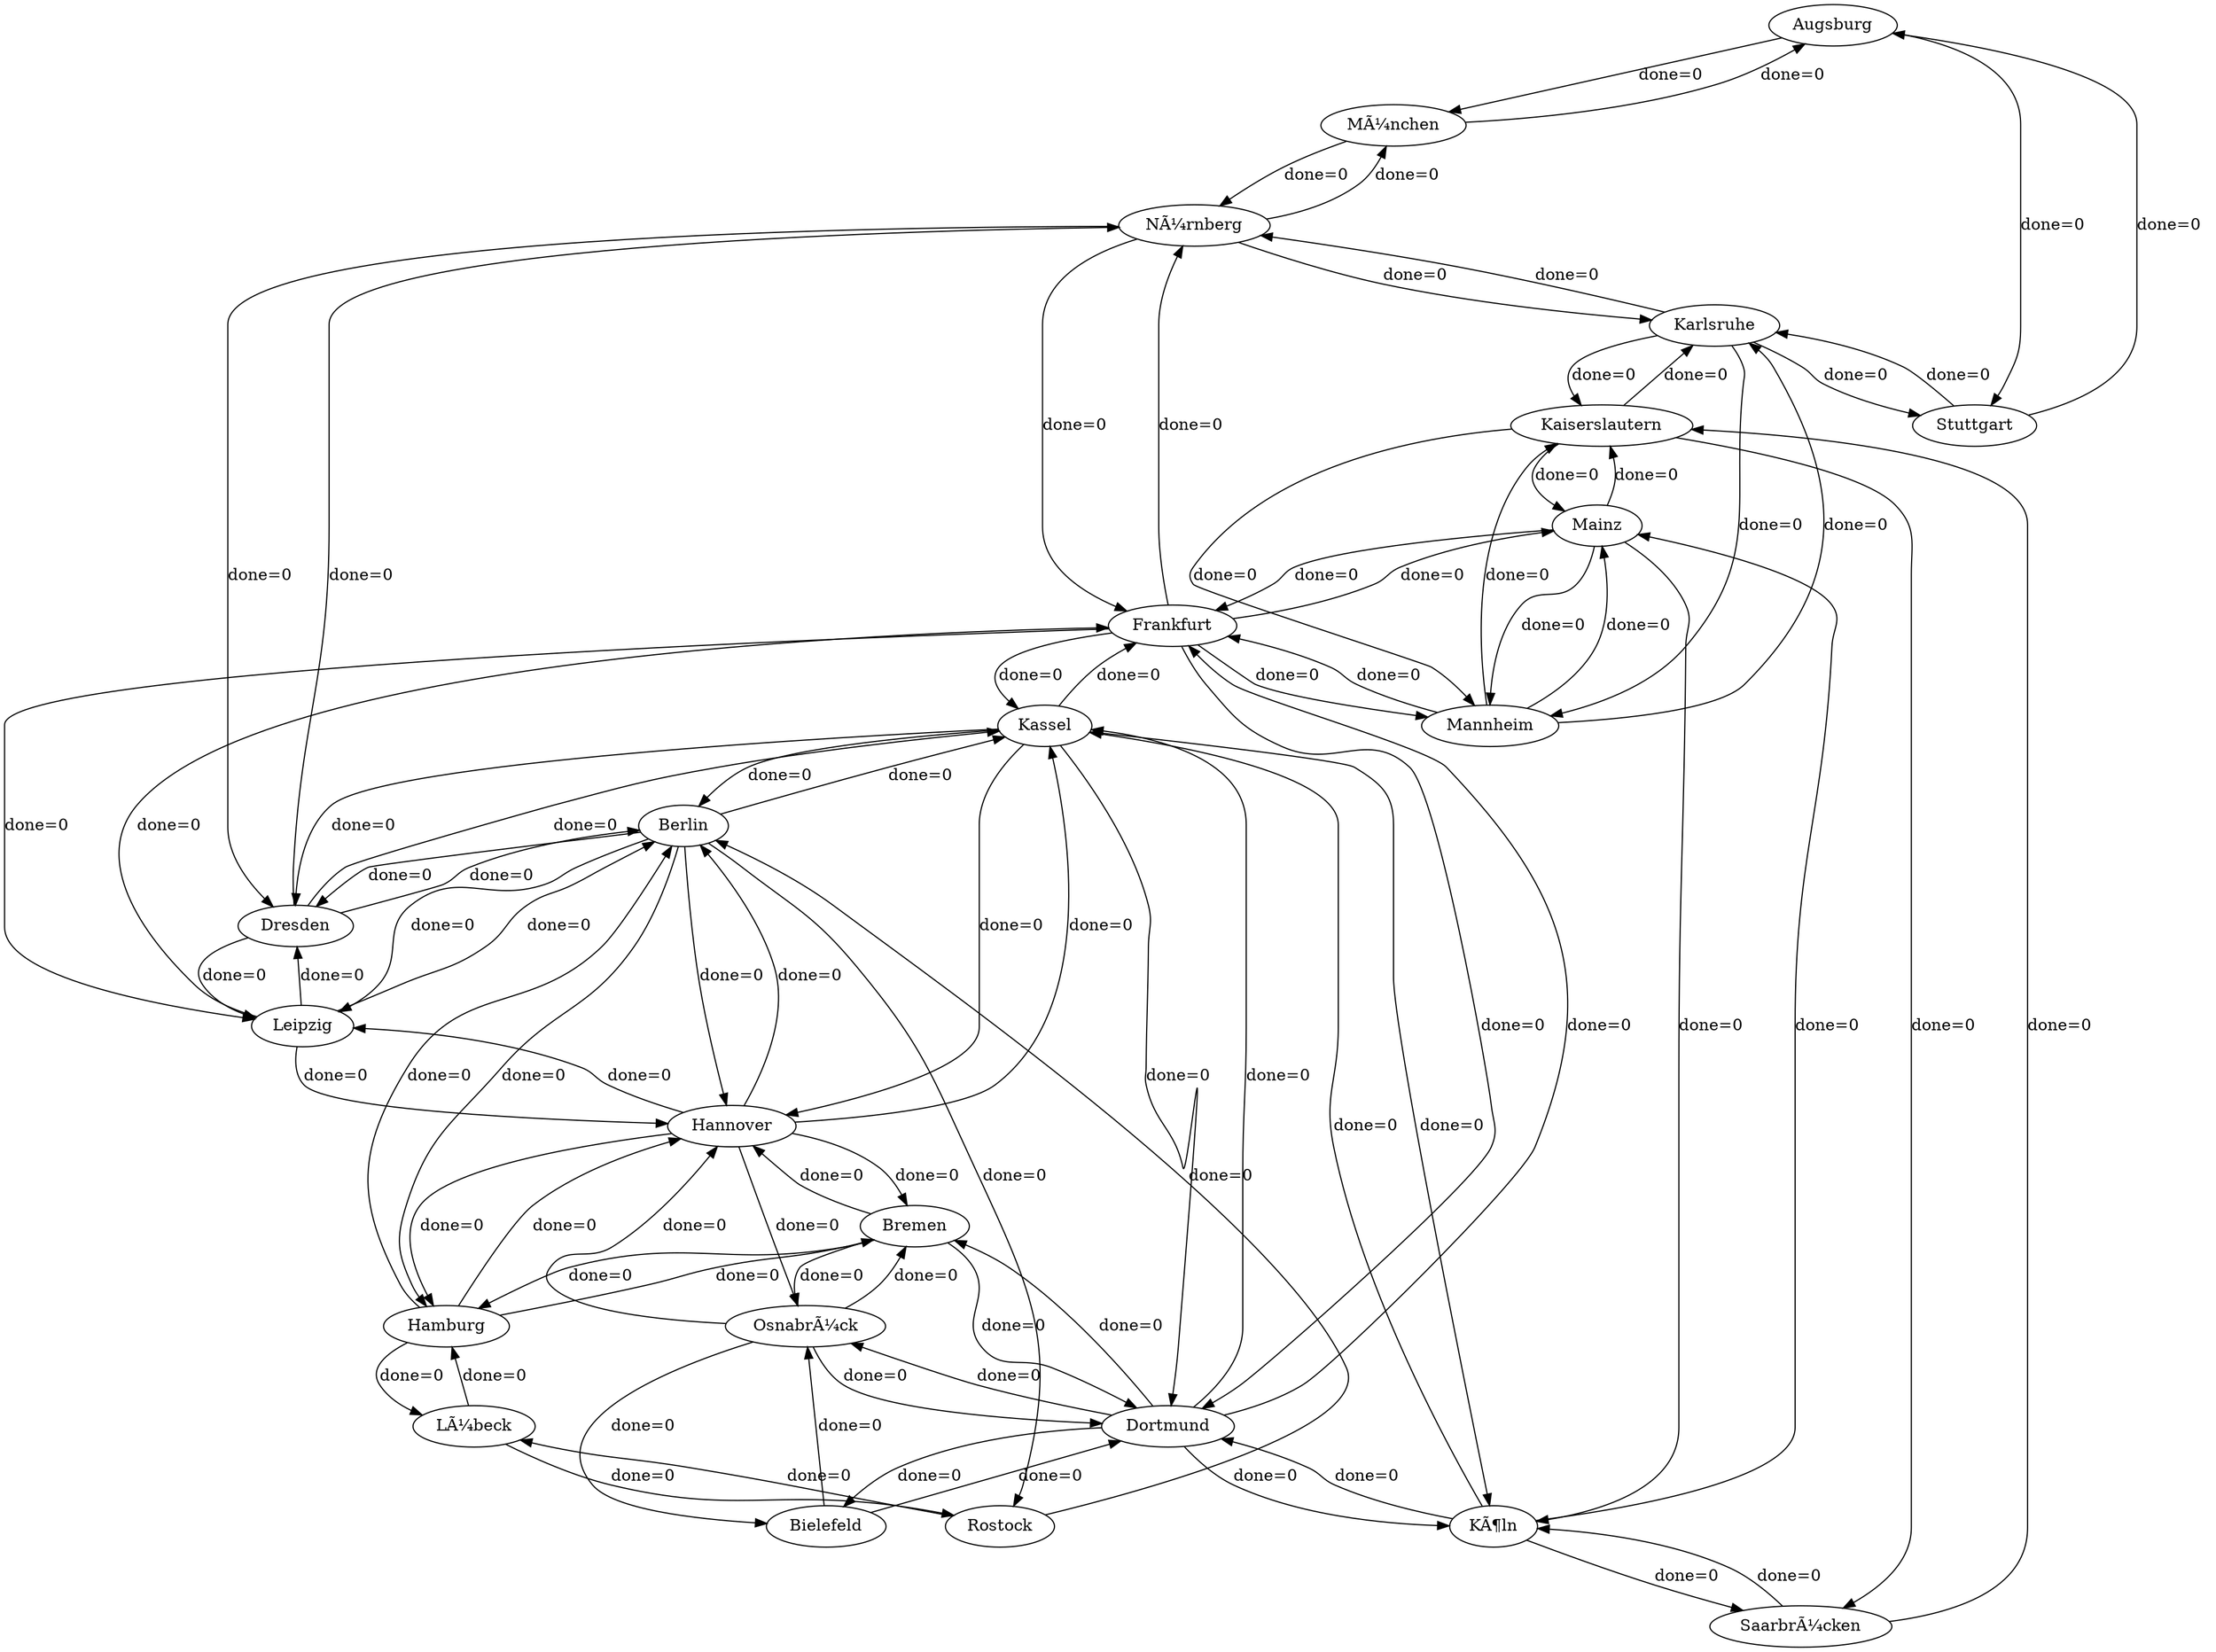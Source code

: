 digraph testkram
{
"Augsburg"
"MÃ¼nchen"
"Stuttgart"
"Berlin"
"Dresden"
"Hamburg"
"Hannover"
"Kassel"
"Leipzig"
"Rostock"
"Bielefeld"
"Dortmund"
"OsnabrÃ¼ck"
"Bremen"
"Frankfurt"
"KÃ¶ln"
"NÃ¼rnberg"
"Mainz"
"Mannheim"
"LÃ¼beck"
"Kaiserslautern"
"Karlsruhe"
"SaarbrÃ¼cken"
"Augsburg" -> "MÃ¼nchen" [label="done=0  "]
"Augsburg" -> "Stuttgart" [label="done=0  "]
"MÃ¼nchen" -> "Augsburg" [label="done=0  "]
"MÃ¼nchen" -> "NÃ¼rnberg" [label="done=0  "]
"Stuttgart" -> "Augsburg" [label="done=0  "]
"Stuttgart" -> "Karlsruhe" [label="done=0  "]
"Berlin" -> "Dresden" [label="done=0  "]
"Berlin" -> "Hamburg" [label="done=0  "]
"Berlin" -> "Hannover" [label="done=0  "]
"Berlin" -> "Kassel" [label="done=0  "]
"Berlin" -> "Leipzig" [label="done=0  "]
"Berlin" -> "Rostock" [label="done=0  "]
"Dresden" -> "Berlin" [label="done=0  "]
"Dresden" -> "Kassel" [label="done=0  "]
"Dresden" -> "Leipzig" [label="done=0  "]
"Dresden" -> "NÃ¼rnberg" [label="done=0  "]
"Hamburg" -> "Berlin" [label="done=0  "]
"Hamburg" -> "Hannover" [label="done=0  "]
"Hamburg" -> "Bremen" [label="done=0  "]
"Hamburg" -> "LÃ¼beck" [label="done=0  "]
"Hannover" -> "Berlin" [label="done=0  "]
"Hannover" -> "Hamburg" [label="done=0  "]
"Hannover" -> "Kassel" [label="done=0  "]
"Hannover" -> "Leipzig" [label="done=0  "]
"Hannover" -> "OsnabrÃ¼ck" [label="done=0  "]
"Hannover" -> "Bremen" [label="done=0  "]
"Kassel" -> "Berlin" [label="done=0  "]
"Kassel" -> "Dresden" [label="done=0  "]
"Kassel" -> "Hannover" [label="done=0  "]
"Kassel" -> "Dortmund" [label="done=0  "]
"Kassel" -> "Frankfurt" [label="done=0  "]
"Kassel" -> "KÃ¶ln" [label="done=0  "]
"Leipzig" -> "Berlin" [label="done=0  "]
"Leipzig" -> "Dresden" [label="done=0  "]
"Leipzig" -> "Hannover" [label="done=0  "]
"Leipzig" -> "Frankfurt" [label="done=0  "]
"Rostock" -> "Berlin" [label="done=0  "]
"Rostock" -> "LÃ¼beck" [label="done=0  "]
"Bielefeld" -> "Dortmund" [label="done=0  "]
"Bielefeld" -> "OsnabrÃ¼ck" [label="done=0  "]
"Dortmund" -> "Kassel" [label="done=0  "]
"Dortmund" -> "Bielefeld" [label="done=0  "]
"Dortmund" -> "OsnabrÃ¼ck" [label="done=0  "]
"Dortmund" -> "Bremen" [label="done=0  "]
"Dortmund" -> "Frankfurt" [label="done=0  "]
"Dortmund" -> "KÃ¶ln" [label="done=0  "]
"OsnabrÃ¼ck" -> "Hannover" [label="done=0  "]
"OsnabrÃ¼ck" -> "Bielefeld" [label="done=0  "]
"OsnabrÃ¼ck" -> "Dortmund" [label="done=0  "]
"OsnabrÃ¼ck" -> "Bremen" [label="done=0  "]
"Bremen" -> "Hamburg" [label="done=0  "]
"Bremen" -> "Hannover" [label="done=0  "]
"Bremen" -> "Dortmund" [label="done=0  "]
"Bremen" -> "OsnabrÃ¼ck" [label="done=0  "]
"Frankfurt" -> "Kassel" [label="done=0  "]
"Frankfurt" -> "Leipzig" [label="done=0  "]
"Frankfurt" -> "Dortmund" [label="done=0  "]
"Frankfurt" -> "NÃ¼rnberg" [label="done=0  "]
"Frankfurt" -> "Mainz" [label="done=0  "]
"Frankfurt" -> "Mannheim" [label="done=0  "]
"KÃ¶ln" -> "Kassel" [label="done=0  "]
"KÃ¶ln" -> "Dortmund" [label="done=0  "]
"KÃ¶ln" -> "Mainz" [label="done=0  "]
"KÃ¶ln" -> "SaarbrÃ¼cken" [label="done=0  "]
"NÃ¼rnberg" -> "MÃ¼nchen" [label="done=0  "]
"NÃ¼rnberg" -> "Dresden" [label="done=0  "]
"NÃ¼rnberg" -> "Frankfurt" [label="done=0  "]
"NÃ¼rnberg" -> "Karlsruhe" [label="done=0  "]
"Mainz" -> "Frankfurt" [label="done=0  "]
"Mainz" -> "KÃ¶ln" [label="done=0  "]
"Mainz" -> "Mannheim" [label="done=0  "]
"Mainz" -> "Kaiserslautern" [label="done=0  "]
"Mannheim" -> "Frankfurt" [label="done=0  "]
"Mannheim" -> "Mainz" [label="done=0  "]
"Mannheim" -> "Kaiserslautern" [label="done=0  "]
"Mannheim" -> "Karlsruhe" [label="done=0  "]
"LÃ¼beck" -> "Hamburg" [label="done=0  "]
"LÃ¼beck" -> "Rostock" [label="done=0  "]
"Kaiserslautern" -> "Mainz" [label="done=0  "]
"Kaiserslautern" -> "Mannheim" [label="done=0  "]
"Kaiserslautern" -> "Karlsruhe" [label="done=0  "]
"Kaiserslautern" -> "SaarbrÃ¼cken" [label="done=0  "]
"Karlsruhe" -> "Stuttgart" [label="done=0  "]
"Karlsruhe" -> "NÃ¼rnberg" [label="done=0  "]
"Karlsruhe" -> "Mannheim" [label="done=0  "]
"Karlsruhe" -> "Kaiserslautern" [label="done=0  "]
"SaarbrÃ¼cken" -> "KÃ¶ln" [label="done=0  "]
"SaarbrÃ¼cken" -> "Kaiserslautern" [label="done=0  "]
}
